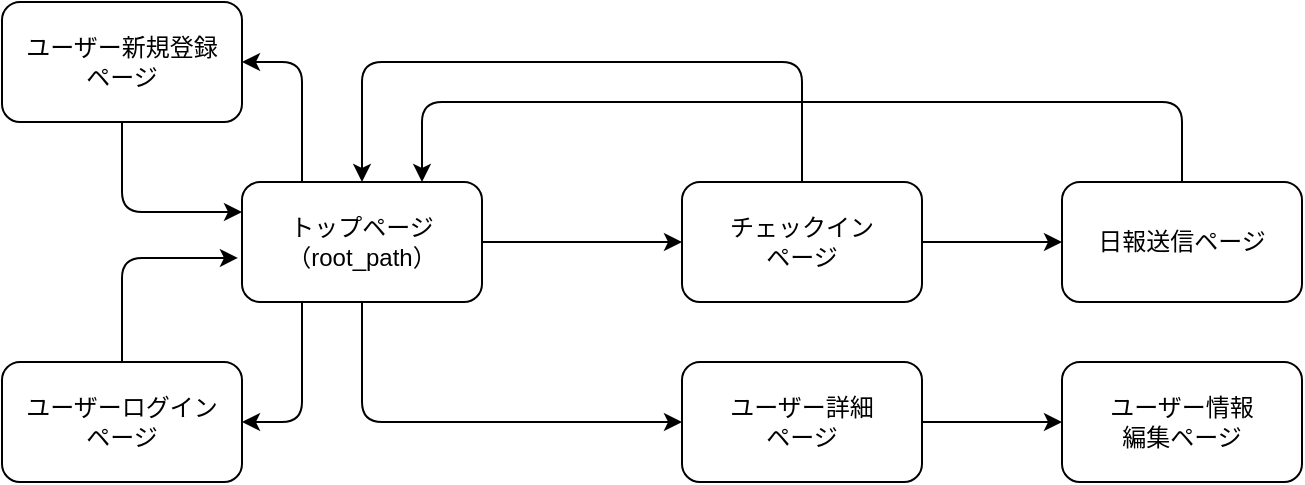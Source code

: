 <mxfile>
    <diagram id="P3m6Eo0GL-wlIh7f8HpR" name="ページ1">
        <mxGraphModel dx="872" dy="680" grid="1" gridSize="10" guides="1" tooltips="1" connect="1" arrows="1" fold="1" page="1" pageScale="1" pageWidth="827" pageHeight="1169" math="0" shadow="0">
            <root>
                <mxCell id="0"/>
                <mxCell id="1" parent="0"/>
                <mxCell id="2" value="トップページ&lt;br&gt;（root_path）" style="rounded=1;whiteSpace=wrap;html=1;" vertex="1" parent="1">
                    <mxGeometry x="170" y="120" width="120" height="60" as="geometry"/>
                </mxCell>
                <mxCell id="3" value="ユーザー新規登録&lt;br&gt;ページ" style="rounded=1;whiteSpace=wrap;html=1;" vertex="1" parent="1">
                    <mxGeometry x="50" y="30" width="120" height="60" as="geometry"/>
                </mxCell>
                <mxCell id="5" value="ユーザーログイン&lt;br&gt;ページ" style="rounded=1;whiteSpace=wrap;html=1;" vertex="1" parent="1">
                    <mxGeometry x="50" y="210" width="120" height="60" as="geometry"/>
                </mxCell>
                <mxCell id="8" value="" style="endArrow=classic;html=1;entryX=1;entryY=0.5;entryDx=0;entryDy=0;exitX=0.25;exitY=0;exitDx=0;exitDy=0;" edge="1" parent="1" source="2" target="3">
                    <mxGeometry width="50" height="50" relative="1" as="geometry">
                        <mxPoint x="290" y="340" as="sourcePoint"/>
                        <mxPoint x="440" y="300" as="targetPoint"/>
                        <Array as="points">
                            <mxPoint x="200" y="60"/>
                        </Array>
                    </mxGeometry>
                </mxCell>
                <mxCell id="9" value="" style="endArrow=classic;html=1;exitX=0.5;exitY=1;exitDx=0;exitDy=0;entryX=0;entryY=0.25;entryDx=0;entryDy=0;" edge="1" parent="1" source="3" target="2">
                    <mxGeometry width="50" height="50" relative="1" as="geometry">
                        <mxPoint x="390" y="350" as="sourcePoint"/>
                        <mxPoint x="440" y="300" as="targetPoint"/>
                        <Array as="points">
                            <mxPoint x="110" y="135"/>
                        </Array>
                    </mxGeometry>
                </mxCell>
                <mxCell id="10" value="" style="endArrow=classic;html=1;entryX=1;entryY=0.5;entryDx=0;entryDy=0;exitX=0.25;exitY=1;exitDx=0;exitDy=0;" edge="1" parent="1" source="2" target="5">
                    <mxGeometry width="50" height="50" relative="1" as="geometry">
                        <mxPoint x="390" y="350" as="sourcePoint"/>
                        <mxPoint x="440" y="300" as="targetPoint"/>
                        <Array as="points">
                            <mxPoint x="200" y="240"/>
                        </Array>
                    </mxGeometry>
                </mxCell>
                <mxCell id="11" value="" style="endArrow=classic;html=1;entryX=-0.017;entryY=0.633;entryDx=0;entryDy=0;entryPerimeter=0;exitX=0.5;exitY=0;exitDx=0;exitDy=0;" edge="1" parent="1" source="5" target="2">
                    <mxGeometry width="50" height="50" relative="1" as="geometry">
                        <mxPoint x="390" y="350" as="sourcePoint"/>
                        <mxPoint x="440" y="300" as="targetPoint"/>
                        <Array as="points">
                            <mxPoint x="110" y="158"/>
                        </Array>
                    </mxGeometry>
                </mxCell>
                <mxCell id="12" value="チェックイン&lt;br&gt;ページ" style="rounded=1;whiteSpace=wrap;html=1;" vertex="1" parent="1">
                    <mxGeometry x="390" y="120" width="120" height="60" as="geometry"/>
                </mxCell>
                <mxCell id="13" value="" style="endArrow=classic;html=1;exitX=1;exitY=0.5;exitDx=0;exitDy=0;entryX=0;entryY=0.5;entryDx=0;entryDy=0;" edge="1" parent="1" source="2" target="12">
                    <mxGeometry width="50" height="50" relative="1" as="geometry">
                        <mxPoint x="390" y="350" as="sourcePoint"/>
                        <mxPoint x="440" y="300" as="targetPoint"/>
                        <Array as="points">
                            <mxPoint x="340" y="150"/>
                        </Array>
                    </mxGeometry>
                </mxCell>
                <mxCell id="14" value="" style="endArrow=classic;html=1;exitX=0.5;exitY=0;exitDx=0;exitDy=0;entryX=0.5;entryY=0;entryDx=0;entryDy=0;" edge="1" parent="1" source="12" target="2">
                    <mxGeometry width="50" height="50" relative="1" as="geometry">
                        <mxPoint x="390" y="350" as="sourcePoint"/>
                        <mxPoint x="440" y="300" as="targetPoint"/>
                        <Array as="points">
                            <mxPoint x="450" y="60"/>
                            <mxPoint x="230" y="60"/>
                        </Array>
                    </mxGeometry>
                </mxCell>
                <mxCell id="15" value="ユーザー詳細&lt;br&gt;ページ" style="rounded=1;whiteSpace=wrap;html=1;" vertex="1" parent="1">
                    <mxGeometry x="390" y="210" width="120" height="60" as="geometry"/>
                </mxCell>
                <mxCell id="16" value="" style="endArrow=classic;html=1;exitX=0.5;exitY=1;exitDx=0;exitDy=0;" edge="1" parent="1" source="2">
                    <mxGeometry width="50" height="50" relative="1" as="geometry">
                        <mxPoint x="390" y="350" as="sourcePoint"/>
                        <mxPoint x="390" y="240" as="targetPoint"/>
                        <Array as="points">
                            <mxPoint x="230" y="240"/>
                        </Array>
                    </mxGeometry>
                </mxCell>
                <mxCell id="17" value="日報送信ページ" style="rounded=1;whiteSpace=wrap;html=1;" vertex="1" parent="1">
                    <mxGeometry x="580" y="120" width="120" height="60" as="geometry"/>
                </mxCell>
                <mxCell id="18" value="" style="endArrow=classic;html=1;exitX=1;exitY=0.5;exitDx=0;exitDy=0;entryX=0;entryY=0.5;entryDx=0;entryDy=0;" edge="1" parent="1" source="12" target="17">
                    <mxGeometry width="50" height="50" relative="1" as="geometry">
                        <mxPoint x="390" y="340" as="sourcePoint"/>
                        <mxPoint x="440" y="290" as="targetPoint"/>
                    </mxGeometry>
                </mxCell>
                <mxCell id="19" value="" style="endArrow=classic;html=1;exitX=0.5;exitY=0;exitDx=0;exitDy=0;entryX=0.75;entryY=0;entryDx=0;entryDy=0;" edge="1" parent="1" source="17" target="2">
                    <mxGeometry width="50" height="50" relative="1" as="geometry">
                        <mxPoint x="390" y="340" as="sourcePoint"/>
                        <mxPoint x="440" y="290" as="targetPoint"/>
                        <Array as="points">
                            <mxPoint x="640" y="80"/>
                            <mxPoint x="260" y="80"/>
                        </Array>
                    </mxGeometry>
                </mxCell>
                <mxCell id="20" value="" style="endArrow=classic;html=1;exitX=1;exitY=0.5;exitDx=0;exitDy=0;" edge="1" parent="1" source="15" target="21">
                    <mxGeometry width="50" height="50" relative="1" as="geometry">
                        <mxPoint x="390" y="340" as="sourcePoint"/>
                        <mxPoint x="440" y="290" as="targetPoint"/>
                    </mxGeometry>
                </mxCell>
                <mxCell id="21" value="ユーザー情報&lt;br&gt;編集ページ" style="rounded=1;whiteSpace=wrap;html=1;" vertex="1" parent="1">
                    <mxGeometry x="580" y="210" width="120" height="60" as="geometry"/>
                </mxCell>
            </root>
        </mxGraphModel>
    </diagram>
</mxfile>